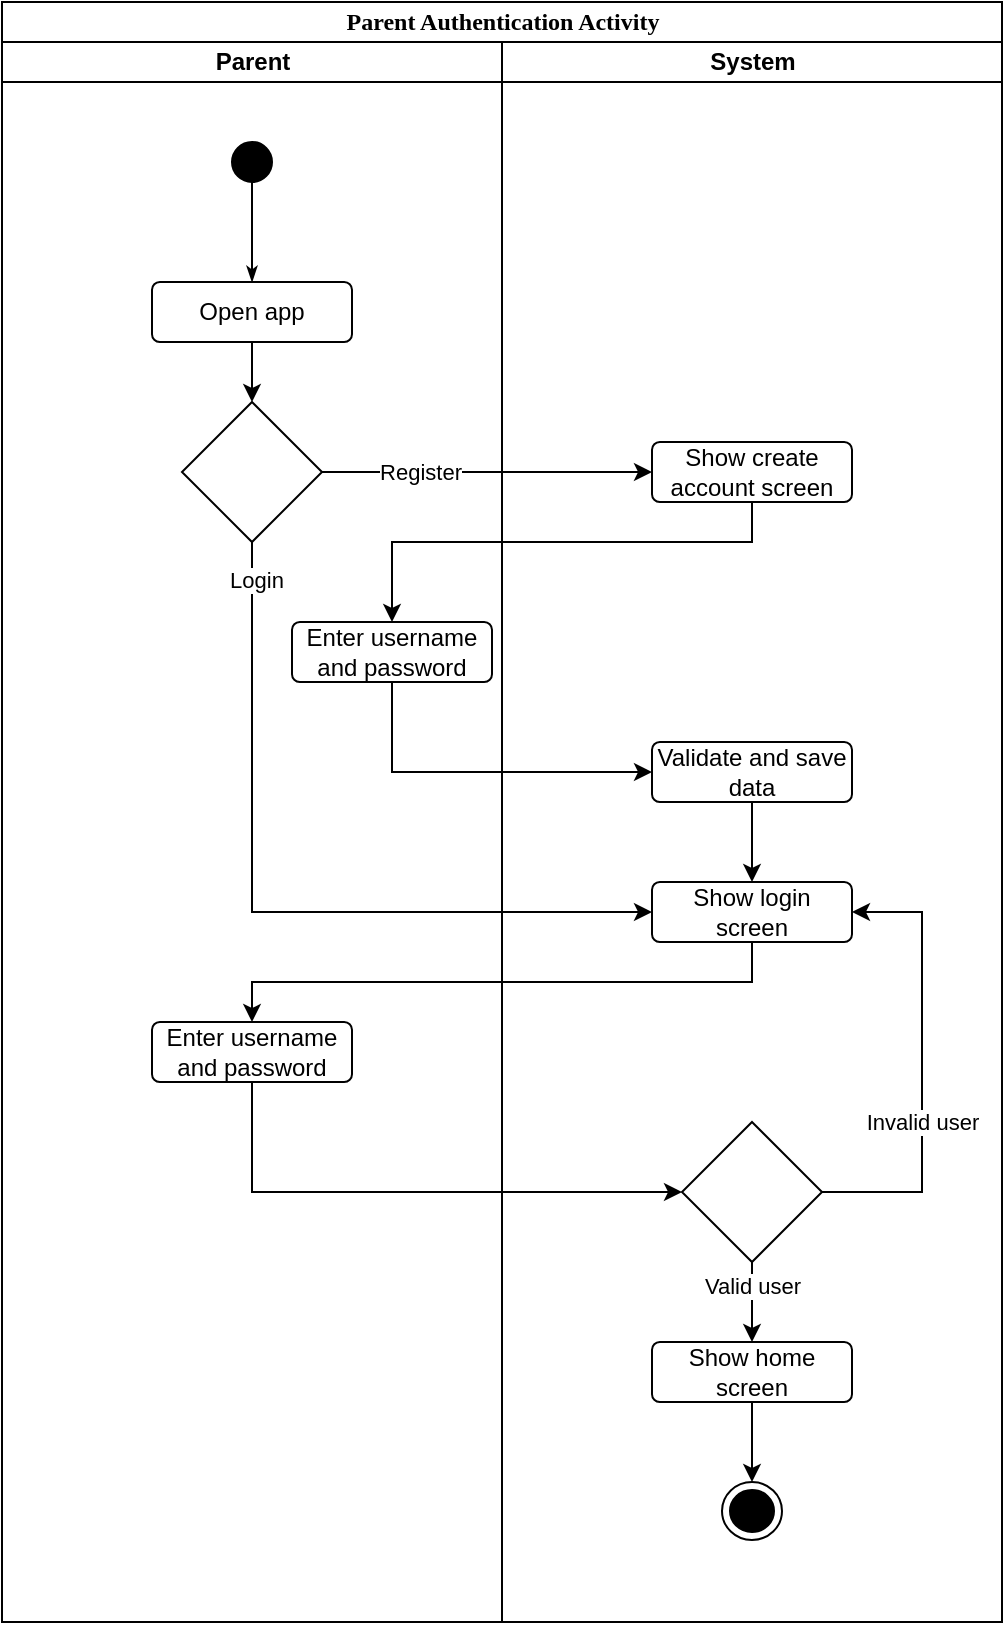 <mxfile version="21.8.2" type="device" pages="4">
  <diagram name="Draft" id="0783ab3e-0a74-02c8-0abd-f7b4e66b4bec">
    <mxGraphModel dx="1235" dy="706" grid="1" gridSize="10" guides="1" tooltips="1" connect="1" arrows="1" fold="1" page="1" pageScale="1" pageWidth="850" pageHeight="1100" background="none" math="0" shadow="0">
      <root>
        <mxCell id="0" />
        <mxCell id="1" parent="0" />
        <mxCell id="1c1d494c118603dd-1" value="Parent Authentication Activity" style="swimlane;html=1;childLayout=stackLayout;startSize=20;rounded=0;shadow=0;comic=0;labelBackgroundColor=none;strokeWidth=1;fontFamily=Verdana;fontSize=12;align=center;" parent="1" vertex="1">
          <mxGeometry x="190" y="120" width="500" height="810" as="geometry">
            <mxRectangle x="-20" y="110" width="50" height="40" as="alternateBounds" />
          </mxGeometry>
        </mxCell>
        <mxCell id="1c1d494c118603dd-2" value="Parent" style="swimlane;html=1;startSize=20;" parent="1c1d494c118603dd-1" vertex="1">
          <mxGeometry y="20" width="250" height="790" as="geometry">
            <mxRectangle y="20" width="40" height="790" as="alternateBounds" />
          </mxGeometry>
        </mxCell>
        <mxCell id="60571a20871a0731-4" value="" style="ellipse;whiteSpace=wrap;html=1;rounded=0;shadow=0;comic=0;labelBackgroundColor=none;strokeWidth=1;fillColor=#000000;fontFamily=Verdana;fontSize=12;align=center;" parent="1c1d494c118603dd-2" vertex="1">
          <mxGeometry x="115" y="50" width="20" height="20" as="geometry" />
        </mxCell>
        <mxCell id="ksLqOW9FXhATi2RWHuYi-3" value="" style="edgeStyle=orthogonalEdgeStyle;rounded=0;orthogonalLoop=1;jettySize=auto;html=1;" parent="1c1d494c118603dd-2" source="60571a20871a0731-8" target="ZWokSM_3O8m1IbiA0yzi-1" edge="1">
          <mxGeometry relative="1" as="geometry" />
        </mxCell>
        <mxCell id="60571a20871a0731-8" value="Open app" style="rounded=1;whiteSpace=wrap;html=1;shadow=0;comic=0;labelBackgroundColor=none;strokeWidth=1;fontFamily=Helvetica;fontSize=12;align=center;arcSize=13;glass=0;" parent="1c1d494c118603dd-2" vertex="1">
          <mxGeometry x="75" y="120" width="100" height="30" as="geometry" />
        </mxCell>
        <mxCell id="1c1d494c118603dd-27" style="edgeStyle=orthogonalEdgeStyle;rounded=0;html=1;labelBackgroundColor=none;startArrow=none;startFill=0;startSize=5;endArrow=classicThin;endFill=1;endSize=5;jettySize=auto;orthogonalLoop=1;strokeWidth=1;fontFamily=Verdana;fontSize=12" parent="1c1d494c118603dd-2" source="60571a20871a0731-4" target="60571a20871a0731-8" edge="1">
          <mxGeometry relative="1" as="geometry" />
        </mxCell>
        <mxCell id="ZWokSM_3O8m1IbiA0yzi-1" value="" style="rhombus;whiteSpace=wrap;html=1;" parent="1c1d494c118603dd-2" vertex="1">
          <mxGeometry x="90" y="180" width="70" height="70" as="geometry" />
        </mxCell>
        <mxCell id="ksLqOW9FXhATi2RWHuYi-4" value="Enter username and password" style="rounded=1;whiteSpace=wrap;html=1;shadow=0;comic=0;labelBackgroundColor=none;strokeWidth=1;fontFamily=Helvetica;fontSize=12;align=center;arcSize=13;glass=0;" parent="1c1d494c118603dd-2" vertex="1">
          <mxGeometry x="145" y="290" width="100" height="30" as="geometry" />
        </mxCell>
        <mxCell id="ksLqOW9FXhATi2RWHuYi-15" value="Enter username and password" style="rounded=1;whiteSpace=wrap;html=1;shadow=0;comic=0;labelBackgroundColor=none;strokeWidth=1;fontFamily=Helvetica;fontSize=12;align=center;arcSize=13;glass=0;" parent="1c1d494c118603dd-2" vertex="1">
          <mxGeometry x="75" y="490" width="100" height="30" as="geometry" />
        </mxCell>
        <mxCell id="ksLqOW9FXhATi2RWHuYi-19" style="edgeStyle=orthogonalEdgeStyle;rounded=0;orthogonalLoop=1;jettySize=auto;html=1;entryX=0;entryY=0.5;entryDx=0;entryDy=0;" parent="1c1d494c118603dd-1" source="ksLqOW9FXhATi2RWHuYi-15" target="ksLqOW9FXhATi2RWHuYi-18" edge="1">
          <mxGeometry relative="1" as="geometry">
            <Array as="points">
              <mxPoint x="125" y="595" />
            </Array>
          </mxGeometry>
        </mxCell>
        <mxCell id="ksLqOW9FXhATi2RWHuYi-7" style="edgeStyle=orthogonalEdgeStyle;rounded=0;orthogonalLoop=1;jettySize=auto;html=1;entryX=0;entryY=0.5;entryDx=0;entryDy=0;" parent="1c1d494c118603dd-1" source="ZWokSM_3O8m1IbiA0yzi-1" target="ZWokSM_3O8m1IbiA0yzi-4" edge="1">
          <mxGeometry relative="1" as="geometry" />
        </mxCell>
        <mxCell id="ksLqOW9FXhATi2RWHuYi-11" value="Register" style="edgeLabel;html=1;align=center;verticalAlign=middle;resizable=0;points=[];" parent="ksLqOW9FXhATi2RWHuYi-7" vertex="1" connectable="0">
          <mxGeometry x="-0.409" y="3" relative="1" as="geometry">
            <mxPoint y="3" as="offset" />
          </mxGeometry>
        </mxCell>
        <mxCell id="ksLqOW9FXhATi2RWHuYi-9" style="edgeStyle=orthogonalEdgeStyle;rounded=0;orthogonalLoop=1;jettySize=auto;html=1;entryX=0.5;entryY=0;entryDx=0;entryDy=0;" parent="1c1d494c118603dd-1" source="ZWokSM_3O8m1IbiA0yzi-4" target="ksLqOW9FXhATi2RWHuYi-4" edge="1">
          <mxGeometry relative="1" as="geometry">
            <Array as="points">
              <mxPoint x="375" y="270" />
              <mxPoint x="195" y="270" />
            </Array>
          </mxGeometry>
        </mxCell>
        <mxCell id="ksLqOW9FXhATi2RWHuYi-10" style="edgeStyle=orthogonalEdgeStyle;rounded=0;orthogonalLoop=1;jettySize=auto;html=1;entryX=0;entryY=0.5;entryDx=0;entryDy=0;" parent="1c1d494c118603dd-1" source="ksLqOW9FXhATi2RWHuYi-4" target="ksLqOW9FXhATi2RWHuYi-5" edge="1">
          <mxGeometry relative="1" as="geometry">
            <Array as="points">
              <mxPoint x="195" y="385" />
            </Array>
          </mxGeometry>
        </mxCell>
        <mxCell id="ksLqOW9FXhATi2RWHuYi-12" style="edgeStyle=orthogonalEdgeStyle;rounded=0;orthogonalLoop=1;jettySize=auto;html=1;entryX=0;entryY=0.5;entryDx=0;entryDy=0;" parent="1c1d494c118603dd-1" source="ZWokSM_3O8m1IbiA0yzi-1" target="ksLqOW9FXhATi2RWHuYi-6" edge="1">
          <mxGeometry relative="1" as="geometry">
            <Array as="points">
              <mxPoint x="125" y="455" />
            </Array>
          </mxGeometry>
        </mxCell>
        <mxCell id="ksLqOW9FXhATi2RWHuYi-13" value="Login" style="edgeLabel;html=1;align=center;verticalAlign=middle;resizable=0;points=[];" parent="ksLqOW9FXhATi2RWHuYi-12" vertex="1" connectable="0">
          <mxGeometry x="-0.905" y="2" relative="1" as="geometry">
            <mxPoint as="offset" />
          </mxGeometry>
        </mxCell>
        <mxCell id="ksLqOW9FXhATi2RWHuYi-16" style="edgeStyle=orthogonalEdgeStyle;rounded=0;orthogonalLoop=1;jettySize=auto;html=1;entryX=0.5;entryY=0;entryDx=0;entryDy=0;" parent="1c1d494c118603dd-1" source="ksLqOW9FXhATi2RWHuYi-6" target="ksLqOW9FXhATi2RWHuYi-15" edge="1">
          <mxGeometry relative="1" as="geometry">
            <Array as="points">
              <mxPoint x="375" y="490" />
              <mxPoint x="125" y="490" />
            </Array>
          </mxGeometry>
        </mxCell>
        <mxCell id="1c1d494c118603dd-3" value="System" style="swimlane;html=1;startSize=20;" parent="1c1d494c118603dd-1" vertex="1">
          <mxGeometry x="250" y="20" width="250" height="790" as="geometry">
            <mxRectangle x="250" y="20" width="40" height="790" as="alternateBounds" />
          </mxGeometry>
        </mxCell>
        <mxCell id="ZWokSM_3O8m1IbiA0yzi-4" value="Show create account screen" style="rounded=1;whiteSpace=wrap;html=1;shadow=0;comic=0;labelBackgroundColor=none;strokeWidth=1;fontFamily=Helvetica;fontSize=12;align=center;arcSize=13;glass=0;" parent="1c1d494c118603dd-3" vertex="1">
          <mxGeometry x="75" y="200" width="100" height="30" as="geometry" />
        </mxCell>
        <mxCell id="ksLqOW9FXhATi2RWHuYi-14" style="edgeStyle=orthogonalEdgeStyle;rounded=0;orthogonalLoop=1;jettySize=auto;html=1;entryX=0.5;entryY=0;entryDx=0;entryDy=0;" parent="1c1d494c118603dd-3" source="ksLqOW9FXhATi2RWHuYi-5" target="ksLqOW9FXhATi2RWHuYi-6" edge="1">
          <mxGeometry relative="1" as="geometry" />
        </mxCell>
        <mxCell id="ksLqOW9FXhATi2RWHuYi-5" value="Validate and save data" style="rounded=1;whiteSpace=wrap;html=1;shadow=0;comic=0;labelBackgroundColor=none;strokeWidth=1;fontFamily=Helvetica;fontSize=12;align=center;arcSize=13;glass=0;" parent="1c1d494c118603dd-3" vertex="1">
          <mxGeometry x="75" y="350" width="100" height="30" as="geometry" />
        </mxCell>
        <mxCell id="ksLqOW9FXhATi2RWHuYi-6" value="Show login screen" style="rounded=1;whiteSpace=wrap;html=1;shadow=0;comic=0;labelBackgroundColor=none;strokeWidth=1;fontFamily=Helvetica;fontSize=12;align=center;arcSize=13;glass=0;" parent="1c1d494c118603dd-3" vertex="1">
          <mxGeometry x="75" y="420" width="100" height="30" as="geometry" />
        </mxCell>
        <mxCell id="ksLqOW9FXhATi2RWHuYi-29" value="" style="edgeStyle=orthogonalEdgeStyle;rounded=0;orthogonalLoop=1;jettySize=auto;html=1;" parent="1c1d494c118603dd-3" source="ksLqOW9FXhATi2RWHuYi-18" target="ksLqOW9FXhATi2RWHuYi-24" edge="1">
          <mxGeometry relative="1" as="geometry" />
        </mxCell>
        <mxCell id="ksLqOW9FXhATi2RWHuYi-30" value="Valid user" style="edgeLabel;html=1;align=center;verticalAlign=middle;resizable=0;points=[];" parent="ksLqOW9FXhATi2RWHuYi-29" vertex="1" connectable="0">
          <mxGeometry x="-0.403" y="2" relative="1" as="geometry">
            <mxPoint x="-2" as="offset" />
          </mxGeometry>
        </mxCell>
        <mxCell id="ksLqOW9FXhATi2RWHuYi-18" value="" style="rhombus;whiteSpace=wrap;html=1;" parent="1c1d494c118603dd-3" vertex="1">
          <mxGeometry x="90" y="540" width="70" height="70" as="geometry" />
        </mxCell>
        <mxCell id="yeijrc0RgiJyu4RW4H2w-2" style="edgeStyle=orthogonalEdgeStyle;rounded=0;orthogonalLoop=1;jettySize=auto;html=1;exitX=0.5;exitY=1;exitDx=0;exitDy=0;entryX=0.5;entryY=0;entryDx=0;entryDy=0;" edge="1" parent="1c1d494c118603dd-3" source="ksLqOW9FXhATi2RWHuYi-24" target="yeijrc0RgiJyu4RW4H2w-1">
          <mxGeometry relative="1" as="geometry" />
        </mxCell>
        <mxCell id="ksLqOW9FXhATi2RWHuYi-24" value="Show home screen" style="rounded=1;whiteSpace=wrap;html=1;shadow=0;comic=0;labelBackgroundColor=none;strokeWidth=1;fontFamily=Helvetica;fontSize=12;align=center;arcSize=13;glass=0;" parent="1c1d494c118603dd-3" vertex="1">
          <mxGeometry x="75" y="650" width="100" height="30" as="geometry" />
        </mxCell>
        <mxCell id="ksLqOW9FXhATi2RWHuYi-20" style="edgeStyle=orthogonalEdgeStyle;rounded=0;orthogonalLoop=1;jettySize=auto;html=1;entryX=1;entryY=0.5;entryDx=0;entryDy=0;exitX=1;exitY=0.5;exitDx=0;exitDy=0;" parent="1c1d494c118603dd-3" source="ksLqOW9FXhATi2RWHuYi-18" target="ksLqOW9FXhATi2RWHuYi-6" edge="1">
          <mxGeometry relative="1" as="geometry">
            <Array as="points">
              <mxPoint x="210" y="575" />
              <mxPoint x="210" y="435" />
            </Array>
          </mxGeometry>
        </mxCell>
        <mxCell id="X3yoduzlTANAo0dS0pyc-5" value="Invalid user" style="edgeLabel;html=1;align=center;verticalAlign=middle;resizable=0;points=[];" vertex="1" connectable="0" parent="ksLqOW9FXhATi2RWHuYi-20">
          <mxGeometry x="-0.7" relative="1" as="geometry">
            <mxPoint x="16" y="-35" as="offset" />
          </mxGeometry>
        </mxCell>
        <mxCell id="yeijrc0RgiJyu4RW4H2w-1" value="" style="ellipse;html=1;shape=endState;fillColor=#000000;strokeColor=#000000;" vertex="1" parent="1c1d494c118603dd-3">
          <mxGeometry x="110" y="720" width="30" height="29" as="geometry" />
        </mxCell>
      </root>
    </mxGraphModel>
  </diagram>
  <diagram id="jbLMk0LLl3V6_aEFPjNx" name="Parent activities">
    <mxGraphModel dx="1500" dy="857" grid="1" gridSize="10" guides="1" tooltips="1" connect="1" arrows="1" fold="1" page="1" pageScale="1" pageWidth="827" pageHeight="1169" math="0" shadow="0">
      <root>
        <mxCell id="0" />
        <mxCell id="1" parent="0" />
        <mxCell id="dCrRI7VogXeGSG5UVAow-32" value="" style="ellipse;whiteSpace=wrap;html=1;rounded=0;shadow=0;comic=0;labelBackgroundColor=none;strokeWidth=1;fillColor=#000000;fontFamily=Verdana;fontSize=12;align=center;" parent="1" vertex="1">
          <mxGeometry x="520" y="240" width="20" height="20" as="geometry" />
        </mxCell>
        <mxCell id="A4zBZBQB6NQQ8ThlBISS-3" style="edgeStyle=orthogonalEdgeStyle;rounded=0;orthogonalLoop=1;jettySize=auto;html=1;entryX=0.5;entryY=0;entryDx=0;entryDy=0;" edge="1" parent="1" source="dCrRI7VogXeGSG5UVAow-32" target="A4zBZBQB6NQQ8ThlBISS-2">
          <mxGeometry relative="1" as="geometry">
            <mxPoint x="530" y="260" as="sourcePoint" />
          </mxGeometry>
        </mxCell>
        <mxCell id="STxSh7CRezQ_D9se3Xfk-1" style="edgeStyle=orthogonalEdgeStyle;rounded=0;orthogonalLoop=1;jettySize=auto;html=1;exitX=0.5;exitY=1;exitDx=0;exitDy=0;entryX=0;entryY=0;entryDx=0;entryDy=0;" edge="1" parent="1" source="dCrRI7VogXeGSG5UVAow-37" target="-qJHVXFUxBhgLlXE5m1J-4">
          <mxGeometry relative="1" as="geometry">
            <Array as="points">
              <mxPoint x="377" y="779" />
            </Array>
          </mxGeometry>
        </mxCell>
        <mxCell id="dCrRI7VogXeGSG5UVAow-37" value="Block or unblock child account" style="rounded=1;whiteSpace=wrap;html=1;" parent="1" vertex="1">
          <mxGeometry x="317.38" y="561" width="120" height="40" as="geometry" />
        </mxCell>
        <mxCell id="R-i1GgzrhhYik5RixknP-26" style="edgeStyle=orthogonalEdgeStyle;rounded=0;orthogonalLoop=1;jettySize=auto;html=1;entryX=1;entryY=1;entryDx=0;entryDy=0;" parent="1" target="-qJHVXFUxBhgLlXE5m1J-4" edge="1">
          <mxGeometry relative="1" as="geometry">
            <Array as="points">
              <mxPoint x="975" y="816" />
            </Array>
            <mxPoint x="975" y="601" as="sourcePoint" />
            <mxPoint x="975" y="766" as="targetPoint" />
          </mxGeometry>
        </mxCell>
        <mxCell id="dCrRI7VogXeGSG5UVAow-38" value="View child order history" style="rounded=1;whiteSpace=wrap;html=1;" parent="1" vertex="1">
          <mxGeometry x="915" y="561" width="120" height="40" as="geometry" />
        </mxCell>
        <mxCell id="dCrRI7VogXeGSG5UVAow-47" value="" style="edgeStyle=orthogonalEdgeStyle;rounded=0;orthogonalLoop=1;jettySize=auto;html=1;" parent="1" source="dCrRI7VogXeGSG5UVAow-43" target="dCrRI7VogXeGSG5UVAow-44" edge="1">
          <mxGeometry relative="1" as="geometry" />
        </mxCell>
        <mxCell id="dCrRI7VogXeGSG5UVAow-43" value="Provide child information" style="rounded=1;whiteSpace=wrap;html=1;" parent="1" vertex="1">
          <mxGeometry x="120" y="400" width="120" height="40" as="geometry" />
        </mxCell>
        <mxCell id="dCrRI7VogXeGSG5UVAow-48" value="" style="edgeStyle=orthogonalEdgeStyle;rounded=0;orthogonalLoop=1;jettySize=auto;html=1;" parent="1" source="dCrRI7VogXeGSG5UVAow-44" target="dCrRI7VogXeGSG5UVAow-45" edge="1">
          <mxGeometry relative="1" as="geometry" />
        </mxCell>
        <mxCell id="dCrRI7VogXeGSG5UVAow-44" value="Associate a tag number" style="rounded=1;whiteSpace=wrap;html=1;" parent="1" vertex="1">
          <mxGeometry x="120" y="480" width="120" height="40" as="geometry" />
        </mxCell>
        <mxCell id="R-i1GgzrhhYik5RixknP-20" value="" style="edgeStyle=orthogonalEdgeStyle;rounded=0;orthogonalLoop=1;jettySize=auto;html=1;entryX=0;entryY=1;entryDx=0;entryDy=0;" parent="1" source="dCrRI7VogXeGSG5UVAow-45" target="-qJHVXFUxBhgLlXE5m1J-4" edge="1">
          <mxGeometry relative="1" as="geometry">
            <Array as="points">
              <mxPoint x="180" y="816" />
            </Array>
            <mxPoint x="180" y="650" as="targetPoint" />
          </mxGeometry>
        </mxCell>
        <mxCell id="dCrRI7VogXeGSG5UVAow-45" value="Select a password image" style="rounded=1;whiteSpace=wrap;html=1;" parent="1" vertex="1">
          <mxGeometry x="120" y="560" width="120" height="40" as="geometry" />
        </mxCell>
        <mxCell id="R-i1GgzrhhYik5RixknP-15" style="edgeStyle=orthogonalEdgeStyle;rounded=0;orthogonalLoop=1;jettySize=auto;html=1;entryX=0.5;entryY=0;entryDx=0;entryDy=0;" parent="1" source="R-i1GgzrhhYik5RixknP-4" target="R-i1GgzrhhYik5RixknP-9" edge="1">
          <mxGeometry relative="1" as="geometry" />
        </mxCell>
        <mxCell id="R-i1GgzrhhYik5RixknP-4" value="Set snack options" style="rounded=1;whiteSpace=wrap;html=1;" parent="1" vertex="1">
          <mxGeometry x="466" y="561" width="120" height="40" as="geometry" />
        </mxCell>
        <mxCell id="R-i1GgzrhhYik5RixknP-16" style="edgeStyle=orthogonalEdgeStyle;rounded=0;orthogonalLoop=1;jettySize=auto;html=1;" parent="1" source="R-i1GgzrhhYik5RixknP-5" target="R-i1GgzrhhYik5RixknP-10" edge="1">
          <mxGeometry relative="1" as="geometry" />
        </mxCell>
        <mxCell id="R-i1GgzrhhYik5RixknP-5" value="Set budget" style="rounded=1;whiteSpace=wrap;html=1;" parent="1" vertex="1">
          <mxGeometry x="766" y="561" width="120" height="40" as="geometry" />
        </mxCell>
        <mxCell id="R-i1GgzrhhYik5RixknP-22" value="" style="edgeStyle=orthogonalEdgeStyle;rounded=0;orthogonalLoop=1;jettySize=auto;html=1;entryX=0.5;entryY=0;entryDx=0;entryDy=0;" parent="1" source="R-i1GgzrhhYik5RixknP-9" target="-qJHVXFUxBhgLlXE5m1J-4" edge="1">
          <mxGeometry relative="1" as="geometry">
            <Array as="points" />
            <mxPoint x="526" y="766" as="targetPoint" />
          </mxGeometry>
        </mxCell>
        <mxCell id="R-i1GgzrhhYik5RixknP-9" value="Set the availability of each snack" style="rounded=1;whiteSpace=wrap;html=1;" parent="1" vertex="1">
          <mxGeometry x="466" y="653.5" width="120" height="40" as="geometry" />
        </mxCell>
        <mxCell id="R-i1GgzrhhYik5RixknP-23" value="" style="edgeStyle=orthogonalEdgeStyle;rounded=0;orthogonalLoop=1;jettySize=auto;html=1;entryX=1;entryY=0.5;entryDx=0;entryDy=0;" parent="1" source="R-i1GgzrhhYik5RixknP-10" target="-qJHVXFUxBhgLlXE5m1J-4" edge="1">
          <mxGeometry relative="1" as="geometry">
            <Array as="points">
              <mxPoint x="826" y="798" />
            </Array>
            <mxPoint x="826" y="766" as="targetPoint" />
          </mxGeometry>
        </mxCell>
        <mxCell id="R-i1GgzrhhYik5RixknP-10" value="Set the max amount to be spent in a day" style="rounded=1;whiteSpace=wrap;html=1;" parent="1" vertex="1">
          <mxGeometry x="766" y="653.5" width="120" height="40" as="geometry" />
        </mxCell>
        <mxCell id="A4zBZBQB6NQQ8ThlBISS-5" value="Register child" style="edgeStyle=orthogonalEdgeStyle;rounded=0;orthogonalLoop=1;jettySize=auto;html=1;exitX=0;exitY=0.5;exitDx=0;exitDy=0;entryX=0.5;entryY=0;entryDx=0;entryDy=0;" edge="1" parent="1" source="A4zBZBQB6NQQ8ThlBISS-2" target="dCrRI7VogXeGSG5UVAow-43">
          <mxGeometry x="-0.002" relative="1" as="geometry">
            <mxPoint x="180" y="400" as="targetPoint" />
            <mxPoint as="offset" />
          </mxGeometry>
        </mxCell>
        <mxCell id="iORXuNO52tQnhGEUHTG1-2" style="edgeStyle=orthogonalEdgeStyle;rounded=0;orthogonalLoop=1;jettySize=auto;html=1;exitX=1;exitY=0.5;exitDx=0;exitDy=0;entryX=0.5;entryY=0;entryDx=0;entryDy=0;" edge="1" parent="1" source="A4zBZBQB6NQQ8ThlBISS-2" target="A4zBZBQB6NQQ8ThlBISS-6">
          <mxGeometry relative="1" as="geometry">
            <mxPoint x="606.0" y="340" as="sourcePoint" />
          </mxGeometry>
        </mxCell>
        <mxCell id="iORXuNO52tQnhGEUHTG1-3" value="Select child" style="edgeLabel;html=1;align=center;verticalAlign=middle;resizable=0;points=[];" vertex="1" connectable="0" parent="iORXuNO52tQnhGEUHTG1-2">
          <mxGeometry x="0.043" y="-1" relative="1" as="geometry">
            <mxPoint x="1" y="29" as="offset" />
          </mxGeometry>
        </mxCell>
        <mxCell id="A4zBZBQB6NQQ8ThlBISS-2" value="" style="rhombus;whiteSpace=wrap;html=1;" vertex="1" parent="1">
          <mxGeometry x="492.5" y="300" width="75" height="75" as="geometry" />
        </mxCell>
        <mxCell id="A4zBZBQB6NQQ8ThlBISS-9" style="edgeStyle=orthogonalEdgeStyle;rounded=0;orthogonalLoop=1;jettySize=auto;html=1;exitX=0;exitY=0;exitDx=0;exitDy=0;entryX=0.5;entryY=0;entryDx=0;entryDy=0;" edge="1" parent="1" source="A4zBZBQB6NQQ8ThlBISS-6" target="dCrRI7VogXeGSG5UVAow-37">
          <mxGeometry relative="1" as="geometry" />
        </mxCell>
        <mxCell id="iORXuNO52tQnhGEUHTG1-5" style="edgeStyle=orthogonalEdgeStyle;rounded=0;orthogonalLoop=1;jettySize=auto;html=1;exitX=1;exitY=0;exitDx=0;exitDy=0;entryX=0.5;entryY=0;entryDx=0;entryDy=0;" edge="1" parent="1" source="A4zBZBQB6NQQ8ThlBISS-6" target="dCrRI7VogXeGSG5UVAow-38">
          <mxGeometry relative="1" as="geometry" />
        </mxCell>
        <mxCell id="iORXuNO52tQnhGEUHTG1-7" style="edgeStyle=orthogonalEdgeStyle;rounded=0;orthogonalLoop=1;jettySize=auto;html=1;exitX=0.5;exitY=1;exitDx=0;exitDy=0;entryX=0.5;entryY=0;entryDx=0;entryDy=0;" edge="1" parent="1" source="A4zBZBQB6NQQ8ThlBISS-6" target="iORXuNO52tQnhGEUHTG1-6">
          <mxGeometry relative="1" as="geometry">
            <mxPoint x="674" y="543.5" as="sourcePoint" />
          </mxGeometry>
        </mxCell>
        <mxCell id="iORXuNO52tQnhGEUHTG1-8" style="edgeStyle=orthogonalEdgeStyle;rounded=0;orthogonalLoop=1;jettySize=auto;html=1;exitX=1;exitY=1;exitDx=0;exitDy=0;" edge="1" parent="1" source="A4zBZBQB6NQQ8ThlBISS-6" target="R-i1GgzrhhYik5RixknP-5">
          <mxGeometry relative="1" as="geometry" />
        </mxCell>
        <mxCell id="iORXuNO52tQnhGEUHTG1-9" style="edgeStyle=orthogonalEdgeStyle;rounded=0;orthogonalLoop=1;jettySize=auto;html=1;exitX=0;exitY=1;exitDx=0;exitDy=0;" edge="1" parent="1" source="A4zBZBQB6NQQ8ThlBISS-6" target="R-i1GgzrhhYik5RixknP-4">
          <mxGeometry relative="1" as="geometry" />
        </mxCell>
        <mxCell id="A4zBZBQB6NQQ8ThlBISS-6" value="" style="rhombus;whiteSpace=wrap;html=1;" vertex="1" parent="1">
          <mxGeometry x="636.5" y="452.5" width="75" height="75" as="geometry" />
        </mxCell>
        <mxCell id="-qJHVXFUxBhgLlXE5m1J-3" style="edgeStyle=orthogonalEdgeStyle;rounded=0;orthogonalLoop=1;jettySize=auto;html=1;exitX=0.5;exitY=1;exitDx=0;exitDy=0;entryX=0.5;entryY=0;entryDx=0;entryDy=0;" edge="1" parent="1" source="iORXuNO52tQnhGEUHTG1-6" target="-qJHVXFUxBhgLlXE5m1J-2">
          <mxGeometry relative="1" as="geometry" />
        </mxCell>
        <mxCell id="iORXuNO52tQnhGEUHTG1-6" value="Register payment method" style="rounded=1;whiteSpace=wrap;html=1;" vertex="1" parent="1">
          <mxGeometry x="614" y="561" width="120" height="40" as="geometry" />
        </mxCell>
        <mxCell id="-qJHVXFUxBhgLlXE5m1J-5" style="edgeStyle=orthogonalEdgeStyle;rounded=0;orthogonalLoop=1;jettySize=auto;html=1;exitX=0.5;exitY=1;exitDx=0;exitDy=0;entryX=1;entryY=0;entryDx=0;entryDy=0;" edge="1" parent="1" source="-qJHVXFUxBhgLlXE5m1J-2" target="-qJHVXFUxBhgLlXE5m1J-4">
          <mxGeometry relative="1" as="geometry">
            <Array as="points">
              <mxPoint x="674" y="779" />
            </Array>
          </mxGeometry>
        </mxCell>
        <mxCell id="-qJHVXFUxBhgLlXE5m1J-2" value="Provide payment information" style="rounded=1;whiteSpace=wrap;html=1;" vertex="1" parent="1">
          <mxGeometry x="614" y="653.5" width="120" height="40" as="geometry" />
        </mxCell>
        <mxCell id="fHASjYRtkkdIIVFIb8wK-31" value="App Navigation Activities" style="swimlane;whiteSpace=wrap;html=1;" vertex="1" parent="1">
          <mxGeometry x="80" y="200" width="1000" height="800" as="geometry" />
        </mxCell>
        <mxCell id="R-i1GgzrhhYik5RixknP-27" value="" style="ellipse;html=1;shape=endState;fillColor=#000000;strokeColor=#000000;" parent="fHASjYRtkkdIIVFIb8wK-31" vertex="1">
          <mxGeometry x="431" y="670" width="30" height="29" as="geometry" />
        </mxCell>
        <mxCell id="-qJHVXFUxBhgLlXE5m1J-7" style="edgeStyle=orthogonalEdgeStyle;rounded=0;orthogonalLoop=1;jettySize=auto;html=1;exitX=0.5;exitY=1;exitDx=0;exitDy=0;entryX=0.5;entryY=0;entryDx=0;entryDy=0;" edge="1" parent="fHASjYRtkkdIIVFIb8wK-31" source="-qJHVXFUxBhgLlXE5m1J-4" target="R-i1GgzrhhYik5RixknP-27">
          <mxGeometry relative="1" as="geometry" />
        </mxCell>
        <mxCell id="-qJHVXFUxBhgLlXE5m1J-4" value="" style="rhombus;whiteSpace=wrap;html=1;" vertex="1" parent="fHASjYRtkkdIIVFIb8wK-31">
          <mxGeometry x="408.5" y="560" width="75" height="75" as="geometry" />
        </mxCell>
      </root>
    </mxGraphModel>
  </diagram>
  <diagram id="IT4OblGA_uglqXRC531R" name="Child activities">
    <mxGraphModel dx="1615" dy="923" grid="1" gridSize="10" guides="1" tooltips="1" connect="1" arrows="1" fold="1" page="1" pageScale="1" pageWidth="827" pageHeight="1169" math="0" shadow="0">
      <root>
        <mxCell id="0" />
        <mxCell id="1" parent="0" />
        <mxCell id="lxjIZeJzsX1PqnyMVu6G-1" value="" style="edgeStyle=orthogonalEdgeStyle;rounded=0;orthogonalLoop=1;jettySize=auto;html=1;" parent="1" source="lxjIZeJzsX1PqnyMVu6G-2" target="lxjIZeJzsX1PqnyMVu6G-4" edge="1">
          <mxGeometry relative="1" as="geometry" />
        </mxCell>
        <mxCell id="lxjIZeJzsX1PqnyMVu6G-2" value="" style="ellipse;whiteSpace=wrap;html=1;rounded=0;shadow=0;comic=0;labelBackgroundColor=none;strokeWidth=1;fillColor=#000000;fontFamily=Verdana;fontSize=12;align=center;" parent="1" vertex="1">
          <mxGeometry x="190.25" y="80" width="20" height="20" as="geometry" />
        </mxCell>
        <mxCell id="lxjIZeJzsX1PqnyMVu6G-3" value="" style="edgeStyle=orthogonalEdgeStyle;rounded=0;orthogonalLoop=1;jettySize=auto;html=1;entryX=0.5;entryY=0;entryDx=0;entryDy=0;" parent="1" source="lxjIZeJzsX1PqnyMVu6G-4" target="9g6fr28oXQyt0fG_JzUV-1" edge="1">
          <mxGeometry relative="1" as="geometry">
            <mxPoint x="200.25" y="220" as="targetPoint" />
          </mxGeometry>
        </mxCell>
        <mxCell id="lxjIZeJzsX1PqnyMVu6G-4" value="Use NFC tag to authenticate" style="rounded=1;whiteSpace=wrap;html=1;" parent="1" vertex="1">
          <mxGeometry x="140.25" y="140" width="120" height="40" as="geometry" />
        </mxCell>
        <mxCell id="9g6fr28oXQyt0fG_JzUV-18" value="" style="edgeStyle=orthogonalEdgeStyle;rounded=0;orthogonalLoop=1;jettySize=auto;html=1;" parent="1" source="lxjIZeJzsX1PqnyMVu6G-6" target="9g6fr28oXQyt0fG_JzUV-13" edge="1">
          <mxGeometry relative="1" as="geometry" />
        </mxCell>
        <mxCell id="lxjIZeJzsX1PqnyMVu6G-6" value="Choose snack" style="rounded=1;whiteSpace=wrap;html=1;" parent="1" vertex="1">
          <mxGeometry x="140.25" y="540" width="120" height="40" as="geometry" />
        </mxCell>
        <mxCell id="9g6fr28oXQyt0fG_JzUV-20" value="" style="edgeStyle=orthogonalEdgeStyle;rounded=0;orthogonalLoop=1;jettySize=auto;html=1;" parent="1" source="lxjIZeJzsX1PqnyMVu6G-16" target="lxjIZeJzsX1PqnyMVu6G-41" edge="1">
          <mxGeometry relative="1" as="geometry" />
        </mxCell>
        <mxCell id="lxjIZeJzsX1PqnyMVu6G-16" value="Collect snack" style="rounded=1;whiteSpace=wrap;html=1;" parent="1" vertex="1">
          <mxGeometry x="140.25" y="749.01" width="120" height="40" as="geometry" />
        </mxCell>
        <mxCell id="lxjIZeJzsX1PqnyMVu6G-41" value="" style="ellipse;html=1;shape=endState;fillColor=#000000;strokeColor=#000000;" parent="1" vertex="1">
          <mxGeometry x="185.25" y="830.01" width="30" height="29" as="geometry" />
        </mxCell>
        <mxCell id="9g6fr28oXQyt0fG_JzUV-4" style="edgeStyle=orthogonalEdgeStyle;rounded=0;orthogonalLoop=1;jettySize=auto;html=1;entryX=1;entryY=0.5;entryDx=0;entryDy=0;" parent="1" source="9g6fr28oXQyt0fG_JzUV-1" target="lxjIZeJzsX1PqnyMVu6G-4" edge="1">
          <mxGeometry relative="1" as="geometry">
            <Array as="points">
              <mxPoint x="290.25" y="263" />
              <mxPoint x="290.25" y="160" />
            </Array>
          </mxGeometry>
        </mxCell>
        <mxCell id="9g6fr28oXQyt0fG_JzUV-5" value="else" style="edgeLabel;html=1;align=center;verticalAlign=middle;resizable=0;points=[];" parent="9g6fr28oXQyt0fG_JzUV-4" vertex="1" connectable="0">
          <mxGeometry x="-0.718" relative="1" as="geometry">
            <mxPoint as="offset" />
          </mxGeometry>
        </mxCell>
        <mxCell id="9g6fr28oXQyt0fG_JzUV-7" value="" style="edgeStyle=orthogonalEdgeStyle;rounded=0;orthogonalLoop=1;jettySize=auto;html=1;" parent="1" source="9g6fr28oXQyt0fG_JzUV-1" target="9g6fr28oXQyt0fG_JzUV-6" edge="1">
          <mxGeometry relative="1" as="geometry" />
        </mxCell>
        <mxCell id="9g6fr28oXQyt0fG_JzUV-8" value="&lt;font style=&quot;font-size: 11px;&quot;&gt;Tag&amp;nbsp;&lt;span style=&quot;background-color: rgb(251, 251, 251);&quot;&gt;recognized&lt;/span&gt;&lt;/font&gt;" style="edgeLabel;html=1;align=center;verticalAlign=middle;resizable=0;points=[];" parent="9g6fr28oXQyt0fG_JzUV-7" vertex="1" connectable="0">
          <mxGeometry x="0.121" y="1" relative="1" as="geometry">
            <mxPoint x="-1" y="-10" as="offset" />
          </mxGeometry>
        </mxCell>
        <mxCell id="9g6fr28oXQyt0fG_JzUV-1" value="" style="rhombus;whiteSpace=wrap;html=1;labelPosition=center;verticalLabelPosition=middle;align=center;verticalAlign=middle;" parent="1" vertex="1">
          <mxGeometry x="157.75" y="220" width="85" height="85" as="geometry" />
        </mxCell>
        <mxCell id="9g6fr28oXQyt0fG_JzUV-12" value="" style="edgeStyle=orthogonalEdgeStyle;rounded=0;orthogonalLoop=1;jettySize=auto;html=1;" parent="1" source="9g6fr28oXQyt0fG_JzUV-6" target="9g6fr28oXQyt0fG_JzUV-9" edge="1">
          <mxGeometry relative="1" as="geometry" />
        </mxCell>
        <mxCell id="9g6fr28oXQyt0fG_JzUV-6" value="Select password image" style="rounded=1;whiteSpace=wrap;html=1;" parent="1" vertex="1">
          <mxGeometry x="140.25" y="350" width="120" height="40" as="geometry" />
        </mxCell>
        <mxCell id="9g6fr28oXQyt0fG_JzUV-10" style="edgeStyle=orthogonalEdgeStyle;rounded=0;orthogonalLoop=1;jettySize=auto;html=1;entryX=0;entryY=0.5;entryDx=0;entryDy=0;exitX=1;exitY=0.5;exitDx=0;exitDy=0;" parent="1" source="9g6fr28oXQyt0fG_JzUV-9" target="9g6fr28oXQyt0fG_JzUV-21" edge="1">
          <mxGeometry relative="1" as="geometry">
            <Array as="points">
              <mxPoint x="326.25" y="460" />
              <mxPoint x="326.25" y="460" />
            </Array>
          </mxGeometry>
        </mxCell>
        <mxCell id="9g6fr28oXQyt0fG_JzUV-11" value="&lt;font style=&quot;font-size: 11px;&quot;&gt;Incorrect&amp;nbsp;&lt;span style=&quot;background-color: rgb(251, 251, 251);&quot;&gt;image&lt;/span&gt;&lt;/font&gt;" style="edgeLabel;html=1;align=center;verticalAlign=middle;resizable=0;points=[];" parent="9g6fr28oXQyt0fG_JzUV-10" vertex="1" connectable="0">
          <mxGeometry x="-0.751" relative="1" as="geometry">
            <mxPoint x="27" y="-10" as="offset" />
          </mxGeometry>
        </mxCell>
        <mxCell id="9g6fr28oXQyt0fG_JzUV-17" style="edgeStyle=orthogonalEdgeStyle;rounded=0;orthogonalLoop=1;jettySize=auto;html=1;entryX=0.5;entryY=0;entryDx=0;entryDy=0;" parent="1" source="9g6fr28oXQyt0fG_JzUV-9" target="lxjIZeJzsX1PqnyMVu6G-6" edge="1">
          <mxGeometry relative="1" as="geometry" />
        </mxCell>
        <mxCell id="brlB-Po1t1x8IOnq90yn-2" value="Correct&lt;font style=&quot;font-size: 11px;&quot;&gt;&amp;nbsp;&lt;span style=&quot;background-color: rgb(251, 251, 251);&quot;&gt;image&lt;/span&gt;&lt;/font&gt;" style="edgeLabel;html=1;align=center;verticalAlign=middle;resizable=0;points=[];" vertex="1" connectable="0" parent="9g6fr28oXQyt0fG_JzUV-17">
          <mxGeometry x="-0.357" y="-1" relative="1" as="geometry">
            <mxPoint as="offset" />
          </mxGeometry>
        </mxCell>
        <mxCell id="9g6fr28oXQyt0fG_JzUV-9" value="" style="rhombus;whiteSpace=wrap;html=1;labelPosition=center;verticalLabelPosition=middle;align=center;verticalAlign=middle;" parent="1" vertex="1">
          <mxGeometry x="157.75" y="417.5" width="85" height="85" as="geometry" />
        </mxCell>
        <mxCell id="9g6fr28oXQyt0fG_JzUV-14" style="edgeStyle=orthogonalEdgeStyle;rounded=0;orthogonalLoop=1;jettySize=auto;html=1;entryX=1;entryY=0.5;entryDx=0;entryDy=0;exitX=1;exitY=0.5;exitDx=0;exitDy=0;" parent="1" source="9g6fr28oXQyt0fG_JzUV-13" target="lxjIZeJzsX1PqnyMVu6G-6" edge="1">
          <mxGeometry relative="1" as="geometry">
            <Array as="points">
              <mxPoint x="286.25" y="658" />
              <mxPoint x="286.25" y="560" />
            </Array>
          </mxGeometry>
        </mxCell>
        <mxCell id="9g6fr28oXQyt0fG_JzUV-15" value="Cancel snack" style="edgeLabel;html=1;align=center;verticalAlign=middle;resizable=0;points=[];" parent="9g6fr28oXQyt0fG_JzUV-14" vertex="1" connectable="0">
          <mxGeometry x="-0.817" relative="1" as="geometry">
            <mxPoint x="23" y="-27" as="offset" />
          </mxGeometry>
        </mxCell>
        <mxCell id="9g6fr28oXQyt0fG_JzUV-19" style="edgeStyle=orthogonalEdgeStyle;rounded=0;orthogonalLoop=1;jettySize=auto;html=1;exitX=0.5;exitY=1;exitDx=0;exitDy=0;" parent="1" source="9g6fr28oXQyt0fG_JzUV-13" target="lxjIZeJzsX1PqnyMVu6G-16" edge="1">
          <mxGeometry relative="1" as="geometry">
            <mxPoint x="200.263" y="719.997" as="sourcePoint" />
          </mxGeometry>
        </mxCell>
        <mxCell id="brlB-Po1t1x8IOnq90yn-5" value="Confirm" style="edgeLabel;html=1;align=center;verticalAlign=middle;resizable=0;points=[];" vertex="1" connectable="0" parent="9g6fr28oXQyt0fG_JzUV-19">
          <mxGeometry x="0.31" relative="1" as="geometry">
            <mxPoint y="-12" as="offset" />
          </mxGeometry>
        </mxCell>
        <mxCell id="9g6fr28oXQyt0fG_JzUV-13" value="" style="rhombus;whiteSpace=wrap;html=1;labelPosition=center;verticalLabelPosition=middle;align=center;verticalAlign=middle;" parent="1" vertex="1">
          <mxGeometry x="157.75" y="615" width="85" height="85" as="geometry" />
        </mxCell>
        <mxCell id="9g6fr28oXQyt0fG_JzUV-24" value="" style="edgeStyle=orthogonalEdgeStyle;rounded=0;orthogonalLoop=1;jettySize=auto;html=1;" parent="1" source="9g6fr28oXQyt0fG_JzUV-21" target="9g6fr28oXQyt0fG_JzUV-23" edge="1">
          <mxGeometry relative="1" as="geometry" />
        </mxCell>
        <mxCell id="9g6fr28oXQyt0fG_JzUV-21" value="Select password image again" style="rounded=1;whiteSpace=wrap;html=1;" parent="1" vertex="1">
          <mxGeometry x="330.25" y="440" width="120" height="40" as="geometry" />
        </mxCell>
        <mxCell id="9g6fr28oXQyt0fG_JzUV-26" value="" style="edgeStyle=orthogonalEdgeStyle;rounded=0;orthogonalLoop=1;jettySize=auto;html=1;" parent="1" source="9g6fr28oXQyt0fG_JzUV-23" edge="1">
          <mxGeometry relative="1" as="geometry">
            <mxPoint x="670.25" y="460.0" as="targetPoint" />
          </mxGeometry>
        </mxCell>
        <mxCell id="9g6fr28oXQyt0fG_JzUV-29" value="Incorrect&amp;nbsp;image" style="edgeLabel;html=1;align=center;verticalAlign=middle;resizable=0;points=[];" parent="9g6fr28oXQyt0fG_JzUV-26" vertex="1" connectable="0">
          <mxGeometry x="-0.173" y="-2" relative="1" as="geometry">
            <mxPoint y="-17" as="offset" />
          </mxGeometry>
        </mxCell>
        <mxCell id="9g6fr28oXQyt0fG_JzUV-23" value="" style="rhombus;whiteSpace=wrap;html=1;labelPosition=center;verticalLabelPosition=middle;align=center;verticalAlign=middle;" parent="1" vertex="1">
          <mxGeometry x="506.25" y="417.5" width="85" height="85" as="geometry" />
        </mxCell>
        <mxCell id="9g6fr28oXQyt0fG_JzUV-27" value="" style="shape=sumEllipse;perimeter=ellipsePerimeter;whiteSpace=wrap;html=1;backgroundOutline=1;" parent="1" vertex="1">
          <mxGeometry x="670.25" y="445" width="30" height="30" as="geometry" />
        </mxCell>
        <mxCell id="9g6fr28oXQyt0fG_JzUV-30" style="edgeStyle=orthogonalEdgeStyle;rounded=0;orthogonalLoop=1;jettySize=auto;html=1;entryX=1;entryY=0.5;entryDx=0;entryDy=0;" parent="1" target="lxjIZeJzsX1PqnyMVu6G-6" edge="1">
          <mxGeometry relative="1" as="geometry">
            <mxPoint x="551.033" y="502.497" as="sourcePoint" />
            <mxPoint x="290.25" y="560" as="targetPoint" />
            <Array as="points">
              <mxPoint x="551.25" y="520" />
              <mxPoint x="551.25" y="520" />
              <mxPoint x="551.25" y="560" />
            </Array>
          </mxGeometry>
        </mxCell>
        <mxCell id="9g6fr28oXQyt0fG_JzUV-31" value="Correct&lt;font style=&quot;border-color: var(--border-color);&quot;&gt;&amp;nbsp;image&lt;/font&gt;" style="edgeLabel;html=1;align=center;verticalAlign=middle;resizable=0;points=[];" parent="9g6fr28oXQyt0fG_JzUV-30" vertex="1" connectable="0">
          <mxGeometry x="-0.803" y="2" relative="1" as="geometry">
            <mxPoint y="-7" as="offset" />
          </mxGeometry>
        </mxCell>
        <mxCell id="OcSzvjbrqHsvqV__pesb-1" value="Buy Snack Activity" style="swimlane;whiteSpace=wrap;html=1;" vertex="1" parent="1">
          <mxGeometry x="99" y="40" width="630" height="840" as="geometry" />
        </mxCell>
      </root>
    </mxGraphModel>
  </diagram>
  <diagram id="ZnGrTBaetgmKk68uBGjz" name="Admin activities">
    <mxGraphModel dx="1050" dy="600" grid="1" gridSize="10" guides="1" tooltips="1" connect="1" arrows="1" fold="1" page="1" pageScale="1" pageWidth="827" pageHeight="1169" math="0" shadow="0">
      <root>
        <mxCell id="0" />
        <mxCell id="1" parent="0" />
        <mxCell id="LrSgqgR7H2sFmHnyusUk-1" value="" style="edgeStyle=orthogonalEdgeStyle;rounded=0;orthogonalLoop=1;jettySize=auto;html=1;" parent="1" source="LrSgqgR7H2sFmHnyusUk-2" target="LrSgqgR7H2sFmHnyusUk-4" edge="1">
          <mxGeometry relative="1" as="geometry" />
        </mxCell>
        <mxCell id="LrSgqgR7H2sFmHnyusUk-2" value="" style="ellipse;whiteSpace=wrap;html=1;rounded=0;shadow=0;comic=0;labelBackgroundColor=none;strokeWidth=1;fillColor=#000000;fontFamily=Verdana;fontSize=12;align=center;" parent="1" vertex="1">
          <mxGeometry x="390" y="130" width="20" height="20" as="geometry" />
        </mxCell>
        <mxCell id="LrSgqgR7H2sFmHnyusUk-3" value="" style="edgeStyle=orthogonalEdgeStyle;rounded=0;orthogonalLoop=1;jettySize=auto;html=1;entryX=0.5;entryY=0;entryDx=0;entryDy=0;" parent="1" source="LrSgqgR7H2sFmHnyusUk-4" target="LrSgqgR7H2sFmHnyusUk-14" edge="1">
          <mxGeometry relative="1" as="geometry">
            <mxPoint x="400" y="270" as="targetPoint" />
          </mxGeometry>
        </mxCell>
        <mxCell id="LrSgqgR7H2sFmHnyusUk-4" value="Use NFC tag with admin privilege to authenticate" style="rounded=1;whiteSpace=wrap;html=1;" parent="1" vertex="1">
          <mxGeometry x="340" y="180" width="120" height="50" as="geometry" />
        </mxCell>
        <mxCell id="LrSgqgR7H2sFmHnyusUk-9" value="" style="ellipse;html=1;shape=endState;fillColor=#000000;strokeColor=#000000;" parent="1" vertex="1">
          <mxGeometry x="385" y="570" width="30" height="29" as="geometry" />
        </mxCell>
        <mxCell id="LrSgqgR7H2sFmHnyusUk-12" value="" style="edgeStyle=orthogonalEdgeStyle;rounded=0;orthogonalLoop=1;jettySize=auto;html=1;entryX=0.5;entryY=0;entryDx=0;entryDy=0;" parent="1" source="LrSgqgR7H2sFmHnyusUk-14" target="LrSgqgR7H2sFmHnyusUk-37" edge="1">
          <mxGeometry relative="1" as="geometry">
            <mxPoint x="400" y="400" as="targetPoint" />
          </mxGeometry>
        </mxCell>
        <mxCell id="LrSgqgR7H2sFmHnyusUk-13" value="Tag&amp;nbsp;&lt;span style=&quot;font-size: 12px; background-color: rgb(251, 251, 251);&quot;&gt;recognized as admin&lt;/span&gt;" style="edgeLabel;html=1;align=center;verticalAlign=middle;resizable=0;points=[];" parent="LrSgqgR7H2sFmHnyusUk-12" vertex="1" connectable="0">
          <mxGeometry x="0.121" y="1" relative="1" as="geometry">
            <mxPoint x="-1" y="-10" as="offset" />
          </mxGeometry>
        </mxCell>
        <mxCell id="LrSgqgR7H2sFmHnyusUk-35" style="edgeStyle=orthogonalEdgeStyle;rounded=0;orthogonalLoop=1;jettySize=auto;html=1;entryX=1;entryY=0.5;entryDx=0;entryDy=0;" parent="1" source="LrSgqgR7H2sFmHnyusUk-14" target="LrSgqgR7H2sFmHnyusUk-4" edge="1">
          <mxGeometry relative="1" as="geometry">
            <Array as="points">
              <mxPoint x="490" y="312" />
              <mxPoint x="490" y="205" />
            </Array>
          </mxGeometry>
        </mxCell>
        <mxCell id="LrSgqgR7H2sFmHnyusUk-36" value="else" style="edgeLabel;html=1;align=center;verticalAlign=middle;resizable=0;points=[];" parent="LrSgqgR7H2sFmHnyusUk-35" vertex="1" connectable="0">
          <mxGeometry x="-0.829" y="-1" relative="1" as="geometry">
            <mxPoint x="12" y="-1" as="offset" />
          </mxGeometry>
        </mxCell>
        <mxCell id="LrSgqgR7H2sFmHnyusUk-14" value="" style="rhombus;whiteSpace=wrap;html=1;labelPosition=center;verticalLabelPosition=middle;align=center;verticalAlign=middle;" parent="1" vertex="1">
          <mxGeometry x="357.5" y="270" width="85" height="85" as="geometry" />
        </mxCell>
        <mxCell id="LrSgqgR7H2sFmHnyusUk-39" value="" style="edgeStyle=orthogonalEdgeStyle;rounded=0;orthogonalLoop=1;jettySize=auto;html=1;" parent="1" source="LrSgqgR7H2sFmHnyusUk-37" target="LrSgqgR7H2sFmHnyusUk-38" edge="1">
          <mxGeometry relative="1" as="geometry" />
        </mxCell>
        <mxCell id="LrSgqgR7H2sFmHnyusUk-37" value="Choose product" style="rounded=1;whiteSpace=wrap;html=1;" parent="1" vertex="1">
          <mxGeometry x="340" y="410" width="120" height="40" as="geometry" />
        </mxCell>
        <mxCell id="LrSgqgR7H2sFmHnyusUk-40" value="" style="edgeStyle=orthogonalEdgeStyle;rounded=0;orthogonalLoop=1;jettySize=auto;html=1;" parent="1" source="LrSgqgR7H2sFmHnyusUk-38" target="LrSgqgR7H2sFmHnyusUk-9" edge="1">
          <mxGeometry relative="1" as="geometry" />
        </mxCell>
        <mxCell id="LrSgqgR7H2sFmHnyusUk-38" value="Set product stock" style="rounded=1;whiteSpace=wrap;html=1;" parent="1" vertex="1">
          <mxGeometry x="340" y="490" width="120" height="40" as="geometry" />
        </mxCell>
        <mxCell id="UOZQTFy7tR3uBAgpgIby-1" value="Update Product Stock Activity" style="swimlane;whiteSpace=wrap;html=1;" vertex="1" parent="1">
          <mxGeometry x="280" y="80" width="250" height="560" as="geometry" />
        </mxCell>
      </root>
    </mxGraphModel>
  </diagram>
</mxfile>
